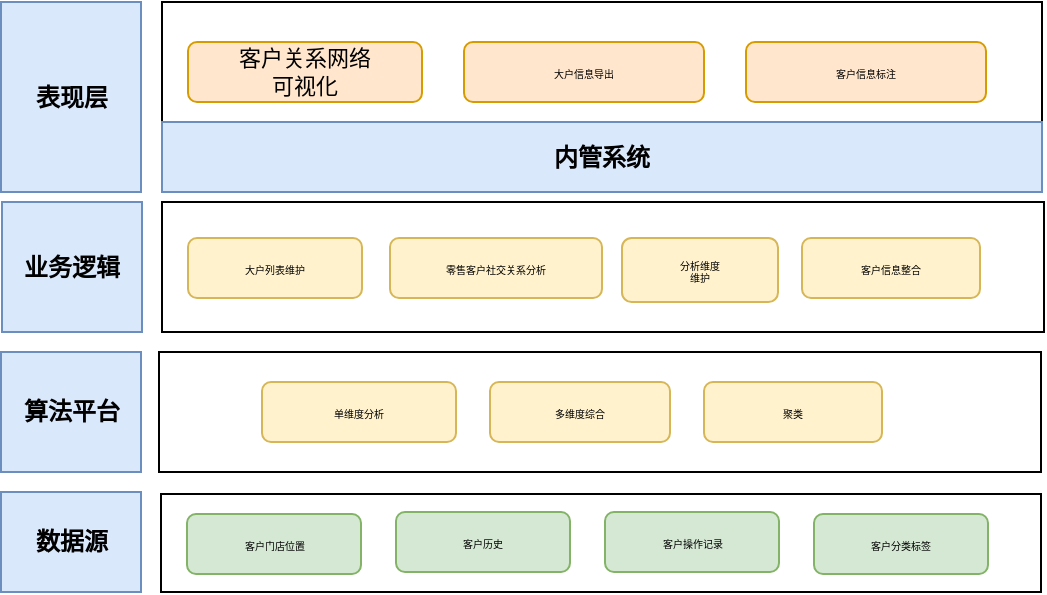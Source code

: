 <mxfile version="12.4.3" type="github" pages="1">
  <diagram id="0qXy8Reg5hbOZOl-131f" name="Page-1">
    <mxGraphModel dx="1761" dy="464" grid="1" gridSize="10" guides="1" tooltips="1" connect="1" arrows="1" fold="1" page="1" pageScale="1" pageWidth="827" pageHeight="1169" math="0" shadow="0">
      <root>
        <mxCell id="0"/>
        <mxCell id="1" parent="0"/>
        <mxCell id="oRpRngnGORwK8TL-fAgR-2" value="" style="rounded=0;whiteSpace=wrap;html=1;fontSize=9;" parent="1" vertex="1">
          <mxGeometry x="79.5" y="476" width="440" height="49" as="geometry"/>
        </mxCell>
        <mxCell id="oRpRngnGORwK8TL-fAgR-4" value="" style="rounded=0;whiteSpace=wrap;html=1;fontSize=9;" parent="1" vertex="1">
          <mxGeometry x="80" y="230" width="440" height="60" as="geometry"/>
        </mxCell>
        <mxCell id="oRpRngnGORwK8TL-fAgR-6" value="表现层" style="rounded=0;whiteSpace=wrap;html=1;fillColor=#dae8fc;strokeColor=#6c8ebf;fontStyle=1" parent="1" vertex="1">
          <mxGeometry x="-0.5" y="230" width="70" height="95" as="geometry"/>
        </mxCell>
        <mxCell id="oRpRngnGORwK8TL-fAgR-7" value="数据源" style="rounded=0;whiteSpace=wrap;html=1;fillColor=#dae8fc;strokeColor=#6c8ebf;fontStyle=1" parent="1" vertex="1">
          <mxGeometry x="-0.5" y="475" width="70" height="50" as="geometry"/>
        </mxCell>
        <mxCell id="oRpRngnGORwK8TL-fAgR-9" value="大户信息导出" style="rounded=1;whiteSpace=wrap;html=1;fillColor=#ffe6cc;strokeColor=#d79b00;fontSize=5;" parent="1" vertex="1">
          <mxGeometry x="231" y="250" width="120" height="30" as="geometry"/>
        </mxCell>
        <mxCell id="oRpRngnGORwK8TL-fAgR-10" value="&lt;span style=&quot;font-size: 11px&quot;&gt;客户关系网络&lt;br&gt;可视化&lt;br&gt;&lt;/span&gt;" style="rounded=1;whiteSpace=wrap;html=1;fillColor=#ffe6cc;strokeColor=#d79b00;fontSize=5;" parent="1" vertex="1">
          <mxGeometry x="93" y="250" width="117" height="30" as="geometry"/>
        </mxCell>
        <mxCell id="oRpRngnGORwK8TL-fAgR-13" value="客户信息标注" style="rounded=1;whiteSpace=wrap;html=1;fillColor=#ffe6cc;strokeColor=#d79b00;fontSize=5;" parent="1" vertex="1">
          <mxGeometry x="372" y="250" width="120" height="30" as="geometry"/>
        </mxCell>
        <mxCell id="oRpRngnGORwK8TL-fAgR-29" value="算法平台" style="rounded=0;whiteSpace=wrap;html=1;fillColor=#dae8fc;strokeColor=#6c8ebf;fontStyle=1" parent="1" vertex="1">
          <mxGeometry x="-0.5" y="405" width="70" height="60" as="geometry"/>
        </mxCell>
        <mxCell id="oRpRngnGORwK8TL-fAgR-30" value="" style="rounded=0;whiteSpace=wrap;html=1;fontSize=9;" parent="1" vertex="1">
          <mxGeometry x="78.5" y="405" width="441" height="60" as="geometry"/>
        </mxCell>
        <mxCell id="oRpRngnGORwK8TL-fAgR-31" value="单维度分析" style="rounded=1;whiteSpace=wrap;html=1;fillColor=#fff2cc;strokeColor=#d6b656;fontSize=5;" parent="1" vertex="1">
          <mxGeometry x="130" y="420" width="97" height="30" as="geometry"/>
        </mxCell>
        <mxCell id="oRpRngnGORwK8TL-fAgR-32" value="聚类" style="rounded=1;whiteSpace=wrap;html=1;fillColor=#fff2cc;strokeColor=#d6b656;fontSize=5;" parent="1" vertex="1">
          <mxGeometry x="351" y="420" width="89" height="30" as="geometry"/>
        </mxCell>
        <mxCell id="oRpRngnGORwK8TL-fAgR-33" value="多维度综合" style="rounded=1;whiteSpace=wrap;html=1;fillColor=#fff2cc;strokeColor=#d6b656;fontSize=5;" parent="1" vertex="1">
          <mxGeometry x="244" y="420" width="90" height="30" as="geometry"/>
        </mxCell>
        <mxCell id="oRpRngnGORwK8TL-fAgR-41" value="业务逻辑" style="rounded=0;whiteSpace=wrap;html=1;fillColor=#dae8fc;strokeColor=#6c8ebf;fontStyle=1" parent="1" vertex="1">
          <mxGeometry y="330" width="70" height="65" as="geometry"/>
        </mxCell>
        <mxCell id="oRpRngnGORwK8TL-fAgR-42" value="" style="rounded=0;whiteSpace=wrap;html=1;" parent="1" vertex="1">
          <mxGeometry x="80" y="330" width="441" height="65" as="geometry"/>
        </mxCell>
        <mxCell id="oRpRngnGORwK8TL-fAgR-45" value="大户列表维护" style="rounded=1;whiteSpace=wrap;html=1;fillColor=#fff2cc;strokeColor=#d6b656;fontSize=5;" parent="1" vertex="1">
          <mxGeometry x="93" y="348" width="87" height="30" as="geometry"/>
        </mxCell>
        <mxCell id="oRpRngnGORwK8TL-fAgR-50" value="零售客户社交关系分析" style="rounded=1;whiteSpace=wrap;html=1;fillColor=#fff2cc;strokeColor=#d6b656;fontSize=5;" parent="1" vertex="1">
          <mxGeometry x="194" y="348" width="106" height="30" as="geometry"/>
        </mxCell>
        <mxCell id="oRpRngnGORwK8TL-fAgR-55" value="客户门店位置" style="rounded=1;whiteSpace=wrap;html=1;fillColor=#d5e8d4;strokeColor=#82b366;fontSize=5;" parent="1" vertex="1">
          <mxGeometry x="92.5" y="486" width="87" height="30" as="geometry"/>
        </mxCell>
        <mxCell id="oRpRngnGORwK8TL-fAgR-56" value="客户历史" style="rounded=1;whiteSpace=wrap;html=1;fillColor=#d5e8d4;strokeColor=#82b366;fontSize=5;" parent="1" vertex="1">
          <mxGeometry x="197" y="485" width="87" height="30" as="geometry"/>
        </mxCell>
        <mxCell id="oRpRngnGORwK8TL-fAgR-57" value="客户操作记录" style="rounded=1;whiteSpace=wrap;html=1;fillColor=#d5e8d4;strokeColor=#82b366;fontSize=5;" parent="1" vertex="1">
          <mxGeometry x="301.5" y="485" width="87" height="30" as="geometry"/>
        </mxCell>
        <mxCell id="oRpRngnGORwK8TL-fAgR-58" value="客户分类标签" style="rounded=1;whiteSpace=wrap;html=1;fillColor=#d5e8d4;strokeColor=#82b366;fontSize=5;" parent="1" vertex="1">
          <mxGeometry x="406" y="486" width="87" height="30" as="geometry"/>
        </mxCell>
        <mxCell id="oRpRngnGORwK8TL-fAgR-60" value="分析维度&lt;br&gt;维护" style="rounded=1;whiteSpace=wrap;html=1;fillColor=#fff2cc;strokeColor=#d6b656;fontSize=5;" parent="1" vertex="1">
          <mxGeometry x="310" y="348" width="78" height="32" as="geometry"/>
        </mxCell>
        <mxCell id="oRpRngnGORwK8TL-fAgR-61" value="客户信息整合" style="rounded=1;whiteSpace=wrap;html=1;fillColor=#fff2cc;strokeColor=#d6b656;fontSize=5;" parent="1" vertex="1">
          <mxGeometry x="400" y="348" width="89" height="30" as="geometry"/>
        </mxCell>
        <mxCell id="fEOjPpR1VwwC_F3uVTrE-1" value="内管系统" style="rounded=0;whiteSpace=wrap;html=1;fillColor=#dae8fc;strokeColor=#6c8ebf;fontStyle=1" parent="1" vertex="1">
          <mxGeometry x="80" y="290" width="440" height="35" as="geometry"/>
        </mxCell>
      </root>
    </mxGraphModel>
  </diagram>
</mxfile>
